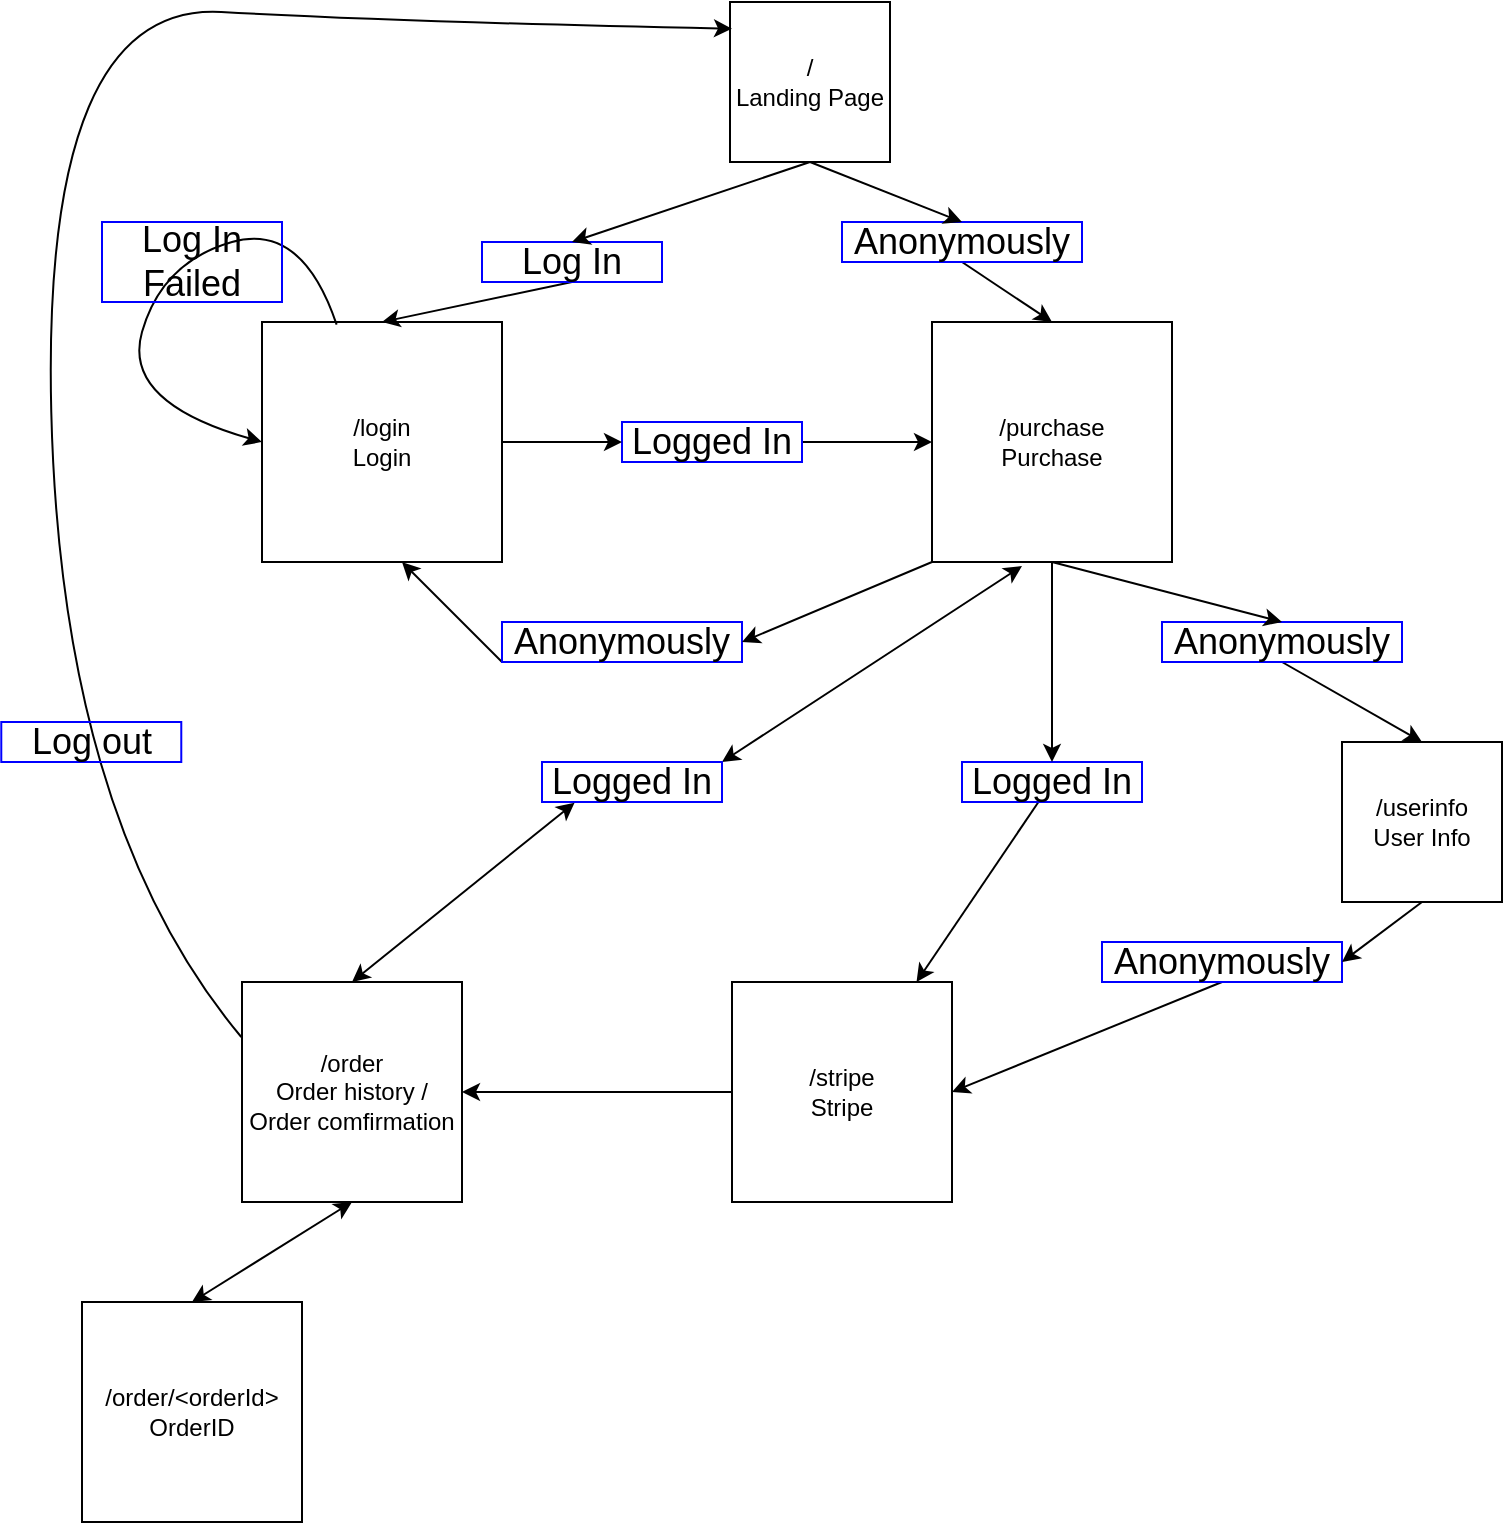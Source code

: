 <mxfile version="12.8.1" type="github"><diagram id="36IPTU1qtOfJqtYDmd5u" name="Page-1"><mxGraphModel dx="1043" dy="625" grid="1" gridSize="10" guides="1" tooltips="1" connect="1" arrows="1" fold="1" page="1" pageScale="1" pageWidth="827" pageHeight="1169" math="0" shadow="0"><root><mxCell id="0"/><mxCell id="1" parent="0"/><mxCell id="oMxRQxHUPThYQjORnm95-1" value="/&lt;br&gt;Landing Page" style="whiteSpace=wrap;html=1;aspect=fixed;" vertex="1" parent="1"><mxGeometry x="394" y="20" width="80" height="80" as="geometry"/></mxCell><mxCell id="oMxRQxHUPThYQjORnm95-2" value="/login&lt;br&gt;Login" style="whiteSpace=wrap;html=1;aspect=fixed;" vertex="1" parent="1"><mxGeometry x="160" y="180" width="120" height="120" as="geometry"/></mxCell><mxCell id="oMxRQxHUPThYQjORnm95-3" value="/purchase&lt;br&gt;Purchase" style="whiteSpace=wrap;html=1;aspect=fixed;" vertex="1" parent="1"><mxGeometry x="495" y="180" width="120" height="120" as="geometry"/></mxCell><mxCell id="oMxRQxHUPThYQjORnm95-4" value="" style="endArrow=classic;html=1;exitX=0.5;exitY=1;exitDx=0;exitDy=0;entryX=0.5;entryY=0;entryDx=0;entryDy=0;" edge="1" parent="1" source="oMxRQxHUPThYQjORnm95-50" target="oMxRQxHUPThYQjORnm95-2"><mxGeometry width="50" height="50" relative="1" as="geometry"><mxPoint x="370" y="270" as="sourcePoint"/><mxPoint x="420" y="220" as="targetPoint"/></mxGeometry></mxCell><mxCell id="oMxRQxHUPThYQjORnm95-6" value="" style="endArrow=classic;html=1;exitX=1;exitY=0.5;exitDx=0;exitDy=0;entryX=0;entryY=0.5;entryDx=0;entryDy=0;" edge="1" parent="1" source="oMxRQxHUPThYQjORnm95-46" target="oMxRQxHUPThYQjORnm95-3"><mxGeometry width="50" height="50" relative="1" as="geometry"><mxPoint x="370" y="270" as="sourcePoint"/><mxPoint x="390" y="220" as="targetPoint"/></mxGeometry></mxCell><mxCell id="oMxRQxHUPThYQjORnm95-7" value="" style="endArrow=classic;html=1;exitX=0.5;exitY=1;exitDx=0;exitDy=0;entryX=0.5;entryY=0;entryDx=0;entryDy=0;" edge="1" parent="1" source="oMxRQxHUPThYQjORnm95-22" target="oMxRQxHUPThYQjORnm95-18"><mxGeometry width="50" height="50" relative="1" as="geometry"><mxPoint x="370" y="270" as="sourcePoint"/><mxPoint x="600" y="360" as="targetPoint"/></mxGeometry></mxCell><mxCell id="oMxRQxHUPThYQjORnm95-9" value="/order&lt;br&gt;Order history /&lt;br&gt;Order comfirmation" style="whiteSpace=wrap;html=1;aspect=fixed;" vertex="1" parent="1"><mxGeometry x="150" y="510" width="110" height="110" as="geometry"/></mxCell><mxCell id="oMxRQxHUPThYQjORnm95-10" value="/order/&amp;lt;orderId&amp;gt;&lt;br&gt;OrderID" style="whiteSpace=wrap;html=1;aspect=fixed;" vertex="1" parent="1"><mxGeometry x="70" y="670" width="110" height="110" as="geometry"/></mxCell><mxCell id="oMxRQxHUPThYQjORnm95-15" value="" style="curved=1;endArrow=classic;html=1;entryX=0;entryY=0.5;entryDx=0;entryDy=0;exitX=0.311;exitY=0.011;exitDx=0;exitDy=0;exitPerimeter=0;" edge="1" parent="1" source="oMxRQxHUPThYQjORnm95-2" target="oMxRQxHUPThYQjORnm95-2"><mxGeometry width="50" height="50" relative="1" as="geometry"><mxPoint x="370" y="260" as="sourcePoint"/><mxPoint x="420" y="210" as="targetPoint"/><Array as="points"><mxPoint x="180" y="130"/><mxPoint x="110" y="150"/><mxPoint x="90" y="220"/></Array></mxGeometry></mxCell><mxCell id="oMxRQxHUPThYQjORnm95-16" value="" style="endArrow=classic;html=1;" edge="1" parent="1" source="oMxRQxHUPThYQjORnm95-21" target="oMxRQxHUPThYQjORnm95-23"><mxGeometry width="50" height="50" relative="1" as="geometry"><mxPoint x="450" y="300" as="sourcePoint"/><mxPoint x="450" y="520" as="targetPoint"/></mxGeometry></mxCell><mxCell id="oMxRQxHUPThYQjORnm95-18" value="/userinfo&lt;br&gt;User Info" style="whiteSpace=wrap;html=1;aspect=fixed;" vertex="1" parent="1"><mxGeometry x="700" y="390" width="80" height="80" as="geometry"/></mxCell><mxCell id="oMxRQxHUPThYQjORnm95-23" value="/stripe&lt;br&gt;Stripe" style="whiteSpace=wrap;html=1;aspect=fixed;" vertex="1" parent="1"><mxGeometry x="395" y="510" width="110" height="110" as="geometry"/></mxCell><mxCell id="oMxRQxHUPThYQjORnm95-21" value="&lt;font style=&quot;font-size: 18px&quot;&gt;Logged In&lt;/font&gt;" style="text;html=1;strokeColor=#0000FF;fillColor=none;align=center;verticalAlign=middle;whiteSpace=wrap;rounded=0;" vertex="1" parent="1"><mxGeometry x="510" y="400" width="90" height="20" as="geometry"/></mxCell><mxCell id="oMxRQxHUPThYQjORnm95-24" value="" style="endArrow=classic;html=1;exitX=0.5;exitY=1;exitDx=0;exitDy=0;" edge="1" parent="1" source="oMxRQxHUPThYQjORnm95-3" target="oMxRQxHUPThYQjORnm95-21"><mxGeometry width="50" height="50" relative="1" as="geometry"><mxPoint x="450" y="300" as="sourcePoint"/><mxPoint x="453.962" y="510" as="targetPoint"/><Array as="points"><mxPoint x="555" y="340"/></Array></mxGeometry></mxCell><mxCell id="oMxRQxHUPThYQjORnm95-26" value="" style="endArrow=classic;html=1;exitX=0.5;exitY=1;exitDx=0;exitDy=0;entryX=1;entryY=0.5;entryDx=0;entryDy=0;" edge="1" parent="1" source="oMxRQxHUPThYQjORnm95-27" target="oMxRQxHUPThYQjORnm95-23"><mxGeometry width="50" height="50" relative="1" as="geometry"><mxPoint x="600" y="440" as="sourcePoint"/><mxPoint x="450" y="500" as="targetPoint"/></mxGeometry></mxCell><mxCell id="oMxRQxHUPThYQjORnm95-28" value="" style="endArrow=classic;html=1;entryX=1;entryY=0.5;entryDx=0;entryDy=0;exitX=0;exitY=0.5;exitDx=0;exitDy=0;" edge="1" parent="1" source="oMxRQxHUPThYQjORnm95-23" target="oMxRQxHUPThYQjORnm95-9"><mxGeometry width="50" height="50" relative="1" as="geometry"><mxPoint x="370" y="570" as="sourcePoint"/><mxPoint x="420" y="520" as="targetPoint"/></mxGeometry></mxCell><mxCell id="oMxRQxHUPThYQjORnm95-29" value="" style="curved=1;endArrow=classic;html=1;exitX=0;exitY=0.25;exitDx=0;exitDy=0;entryX=0.017;entryY=0.167;entryDx=0;entryDy=0;entryPerimeter=0;" edge="1" parent="1"><mxGeometry width="50" height="50" relative="1" as="geometry"><mxPoint x="149.64" y="537.5" as="sourcePoint"/><mxPoint x="395.0" y="33.36" as="targetPoint"/><Array as="points"><mxPoint x="59.64" y="430"/><mxPoint x="49.64" y="20"/><mxPoint x="229.64" y="30"/></Array></mxGeometry></mxCell><mxCell id="oMxRQxHUPThYQjORnm95-31" value="" style="endArrow=classic;html=1;exitX=0.5;exitY=1;exitDx=0;exitDy=0;entryX=0.5;entryY=0;entryDx=0;entryDy=0;" edge="1" parent="1" source="oMxRQxHUPThYQjORnm95-30" target="oMxRQxHUPThYQjORnm95-3"><mxGeometry width="50" height="50" relative="1" as="geometry"><mxPoint x="350" y="130" as="sourcePoint"/><mxPoint x="450" y="180" as="targetPoint"/></mxGeometry></mxCell><mxCell id="oMxRQxHUPThYQjORnm95-32" value="&lt;font style=&quot;font-size: 18px&quot;&gt;Log out&lt;/font&gt;" style="text;html=1;strokeColor=#0000FF;fillColor=none;align=center;verticalAlign=middle;whiteSpace=wrap;rounded=0;" vertex="1" parent="1"><mxGeometry x="29.64" y="380" width="90" height="20" as="geometry"/></mxCell><mxCell id="oMxRQxHUPThYQjORnm95-33" value="" style="endArrow=classic;html=1;exitX=0;exitY=1;exitDx=0;exitDy=0;" edge="1" parent="1" source="oMxRQxHUPThYQjORnm95-34" target="oMxRQxHUPThYQjORnm95-2"><mxGeometry width="50" height="50" relative="1" as="geometry"><mxPoint x="300" y="410" as="sourcePoint"/><mxPoint x="350" y="360" as="targetPoint"/><Array as="points"><mxPoint x="230" y="300"/></Array></mxGeometry></mxCell><mxCell id="oMxRQxHUPThYQjORnm95-35" value="" style="endArrow=classic;startArrow=classic;html=1;exitX=1;exitY=0;exitDx=0;exitDy=0;" edge="1" parent="1" source="oMxRQxHUPThYQjORnm95-20"><mxGeometry width="50" height="50" relative="1" as="geometry"><mxPoint x="300" y="410" as="sourcePoint"/><mxPoint x="540" y="302" as="targetPoint"/><Array as="points"/></mxGeometry></mxCell><mxCell id="oMxRQxHUPThYQjORnm95-37" value="" style="endArrow=classic;startArrow=classic;html=1;exitX=0.5;exitY=0;exitDx=0;exitDy=0;" edge="1" parent="1" source="oMxRQxHUPThYQjORnm95-10"><mxGeometry width="50" height="50" relative="1" as="geometry"><mxPoint x="-40" y="830" as="sourcePoint"/><mxPoint x="205" y="620" as="targetPoint"/></mxGeometry></mxCell><mxCell id="oMxRQxHUPThYQjORnm95-30" value="&lt;font style=&quot;font-size: 18px&quot;&gt;Anonymously&lt;/font&gt;" style="text;html=1;strokeColor=#0000FF;fillColor=none;align=center;verticalAlign=middle;whiteSpace=wrap;rounded=0;" vertex="1" parent="1"><mxGeometry x="450" y="130" width="120" height="20" as="geometry"/></mxCell><mxCell id="oMxRQxHUPThYQjORnm95-42" value="" style="endArrow=classic;html=1;exitX=0.5;exitY=1;exitDx=0;exitDy=0;entryX=0.5;entryY=0;entryDx=0;entryDy=0;" edge="1" parent="1" source="oMxRQxHUPThYQjORnm95-1" target="oMxRQxHUPThYQjORnm95-30"><mxGeometry width="50" height="50" relative="1" as="geometry"><mxPoint x="434" y="100" as="sourcePoint"/><mxPoint x="610" y="180" as="targetPoint"/></mxGeometry></mxCell><mxCell id="oMxRQxHUPThYQjORnm95-22" value="&lt;font style=&quot;font-size: 18px&quot;&gt;Anonymously&lt;/font&gt;" style="text;html=1;strokeColor=#0000FF;fillColor=none;align=center;verticalAlign=middle;whiteSpace=wrap;rounded=0;" vertex="1" parent="1"><mxGeometry x="610" y="330" width="120" height="20" as="geometry"/></mxCell><mxCell id="oMxRQxHUPThYQjORnm95-43" value="" style="endArrow=classic;html=1;exitX=0.5;exitY=1;exitDx=0;exitDy=0;entryX=0.5;entryY=0;entryDx=0;entryDy=0;" edge="1" parent="1" source="oMxRQxHUPThYQjORnm95-3" target="oMxRQxHUPThYQjORnm95-22"><mxGeometry width="50" height="50" relative="1" as="geometry"><mxPoint x="555" y="300" as="sourcePoint"/><mxPoint x="740" y="360" as="targetPoint"/></mxGeometry></mxCell><mxCell id="oMxRQxHUPThYQjORnm95-27" value="&lt;font style=&quot;font-size: 18px&quot;&gt;Anonymously&lt;/font&gt;" style="text;html=1;strokeColor=#0000FF;fillColor=none;align=center;verticalAlign=middle;whiteSpace=wrap;rounded=0;" vertex="1" parent="1"><mxGeometry x="580" y="490" width="120" height="20" as="geometry"/></mxCell><mxCell id="oMxRQxHUPThYQjORnm95-44" value="" style="endArrow=classic;html=1;exitX=0.5;exitY=1;exitDx=0;exitDy=0;entryX=1;entryY=0.5;entryDx=0;entryDy=0;" edge="1" parent="1" source="oMxRQxHUPThYQjORnm95-18" target="oMxRQxHUPThYQjORnm95-27"><mxGeometry width="50" height="50" relative="1" as="geometry"><mxPoint x="740" y="440" as="sourcePoint"/><mxPoint x="505" y="565" as="targetPoint"/></mxGeometry></mxCell><mxCell id="oMxRQxHUPThYQjORnm95-46" value="&lt;font style=&quot;font-size: 18px&quot;&gt;Logged In&lt;/font&gt;" style="text;html=1;strokeColor=#0000FF;fillColor=none;align=center;verticalAlign=middle;whiteSpace=wrap;rounded=0;" vertex="1" parent="1"><mxGeometry x="340" y="230" width="90" height="20" as="geometry"/></mxCell><mxCell id="oMxRQxHUPThYQjORnm95-47" value="" style="endArrow=classic;html=1;exitX=1;exitY=0.5;exitDx=0;exitDy=0;entryX=0;entryY=0.5;entryDx=0;entryDy=0;" edge="1" parent="1" source="oMxRQxHUPThYQjORnm95-2" target="oMxRQxHUPThYQjORnm95-46"><mxGeometry width="50" height="50" relative="1" as="geometry"><mxPoint x="280" y="240" as="sourcePoint"/><mxPoint x="495" y="240" as="targetPoint"/></mxGeometry></mxCell><mxCell id="oMxRQxHUPThYQjORnm95-20" value="&lt;font style=&quot;font-size: 18px&quot;&gt;Logged In&lt;/font&gt;" style="text;html=1;strokeColor=#0000FF;fillColor=none;align=center;verticalAlign=middle;whiteSpace=wrap;rounded=0;" vertex="1" parent="1"><mxGeometry x="300" y="400" width="90" height="20" as="geometry"/></mxCell><mxCell id="oMxRQxHUPThYQjORnm95-48" value="" style="endArrow=classic;startArrow=classic;html=1;exitX=0.5;exitY=0;exitDx=0;exitDy=0;entryX=0.181;entryY=1.017;entryDx=0;entryDy=0;entryPerimeter=0;" edge="1" parent="1" source="oMxRQxHUPThYQjORnm95-9" target="oMxRQxHUPThYQjORnm95-20"><mxGeometry width="50" height="50" relative="1" as="geometry"><mxPoint x="205" y="510" as="sourcePoint"/><mxPoint x="516.72" y="302.04" as="targetPoint"/><Array as="points"/></mxGeometry></mxCell><mxCell id="oMxRQxHUPThYQjORnm95-34" value="&lt;font style=&quot;font-size: 18px&quot;&gt;Anonymously&lt;/font&gt;" style="text;html=1;strokeColor=#0000FF;fillColor=none;align=center;verticalAlign=middle;whiteSpace=wrap;rounded=0;" vertex="1" parent="1"><mxGeometry x="280" y="330" width="120" height="20" as="geometry"/></mxCell><mxCell id="oMxRQxHUPThYQjORnm95-49" value="" style="endArrow=classic;html=1;exitX=0;exitY=1;exitDx=0;exitDy=0;entryX=1;entryY=0.5;entryDx=0;entryDy=0;" edge="1" parent="1" source="oMxRQxHUPThYQjORnm95-3" target="oMxRQxHUPThYQjORnm95-34"><mxGeometry width="50" height="50" relative="1" as="geometry"><mxPoint x="495" y="300" as="sourcePoint"/><mxPoint x="320" y="340" as="targetPoint"/><Array as="points"/></mxGeometry></mxCell><mxCell id="oMxRQxHUPThYQjORnm95-50" value="&lt;font style=&quot;font-size: 18px&quot;&gt;Log In&lt;br&gt;&lt;/font&gt;" style="text;html=1;strokeColor=#0000FF;fillColor=none;align=center;verticalAlign=middle;whiteSpace=wrap;rounded=0;" vertex="1" parent="1"><mxGeometry x="270" y="140" width="90" height="20" as="geometry"/></mxCell><mxCell id="oMxRQxHUPThYQjORnm95-51" value="" style="endArrow=classic;html=1;exitX=0.5;exitY=1;exitDx=0;exitDy=0;entryX=0.5;entryY=0;entryDx=0;entryDy=0;" edge="1" parent="1" source="oMxRQxHUPThYQjORnm95-1" target="oMxRQxHUPThYQjORnm95-50"><mxGeometry width="50" height="50" relative="1" as="geometry"><mxPoint x="434" y="100" as="sourcePoint"/><mxPoint x="220" y="180" as="targetPoint"/></mxGeometry></mxCell><mxCell id="oMxRQxHUPThYQjORnm95-57" value="&lt;font style=&quot;font-size: 18px&quot;&gt;Log In Failed&lt;br&gt;&lt;/font&gt;" style="text;html=1;strokeColor=#0000FF;fillColor=none;align=center;verticalAlign=middle;whiteSpace=wrap;rounded=0;" vertex="1" parent="1"><mxGeometry x="80" y="130" width="90" height="40" as="geometry"/></mxCell></root></mxGraphModel></diagram></mxfile>